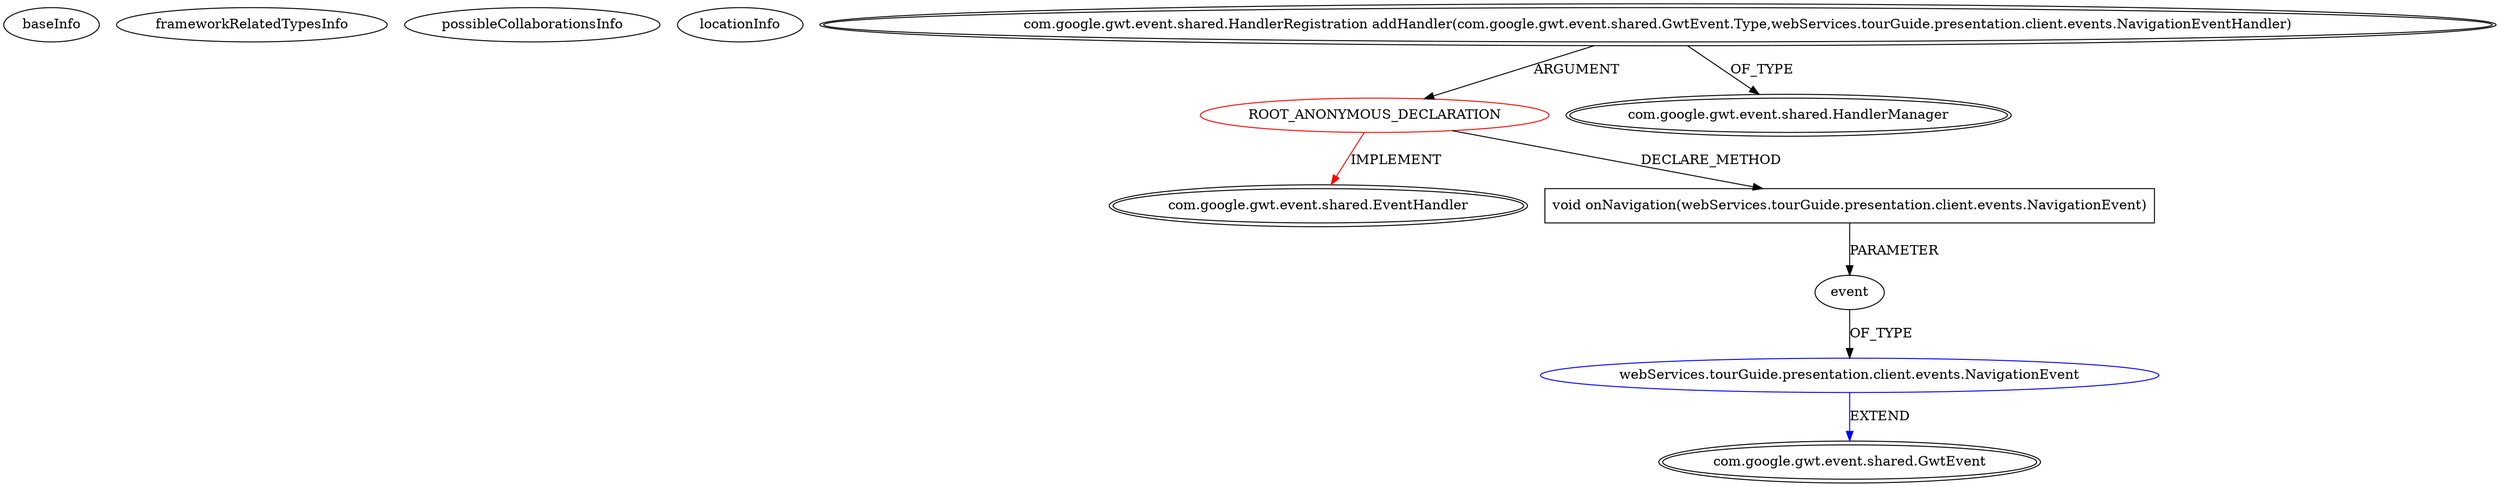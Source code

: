 digraph {
baseInfo[graphId=4675,category="extension_graph",isAnonymous=true,possibleRelation=true]
frameworkRelatedTypesInfo[0="com.google.gwt.event.shared.EventHandler"]
possibleCollaborationsInfo[0="4675~CLIENT_METHOD_DECLARATION-PARAMETER_DECLARATION-~com.google.gwt.event.shared.EventHandler ~com.google.gwt.event.shared.GwtEvent ~true~false"]
locationInfo[projectName="wuiidl-webservice",filePath="/wuiidl-webservice/webservice-master/tourGuide/src/webServices/tourGuide/presentation/client/controller/TourGuideController.java",contextSignature="void loadHandlers()",graphId="4675"]
0[label="ROOT_ANONYMOUS_DECLARATION",vertexType="ROOT_ANONYMOUS_DECLARATION",isFrameworkType=false,color=red]
1[label="com.google.gwt.event.shared.EventHandler",vertexType="FRAMEWORK_INTERFACE_TYPE",isFrameworkType=true,peripheries=2]
2[label="com.google.gwt.event.shared.HandlerRegistration addHandler(com.google.gwt.event.shared.GwtEvent.Type,webServices.tourGuide.presentation.client.events.NavigationEventHandler)",vertexType="OUTSIDE_CALL",isFrameworkType=true,peripheries=2]
3[label="com.google.gwt.event.shared.HandlerManager",vertexType="FRAMEWORK_CLASS_TYPE",isFrameworkType=true,peripheries=2]
4[label="void onNavigation(webServices.tourGuide.presentation.client.events.NavigationEvent)",vertexType="CLIENT_METHOD_DECLARATION",isFrameworkType=false,shape=box]
5[label="event",vertexType="PARAMETER_DECLARATION",isFrameworkType=false]
6[label="webServices.tourGuide.presentation.client.events.NavigationEvent",vertexType="REFERENCE_CLIENT_CLASS_DECLARATION",isFrameworkType=false,color=blue]
7[label="com.google.gwt.event.shared.GwtEvent",vertexType="FRAMEWORK_CLASS_TYPE",isFrameworkType=true,peripheries=2]
0->1[label="IMPLEMENT",color=red]
2->0[label="ARGUMENT"]
2->3[label="OF_TYPE"]
0->4[label="DECLARE_METHOD"]
6->7[label="EXTEND",color=blue]
5->6[label="OF_TYPE"]
4->5[label="PARAMETER"]
}
